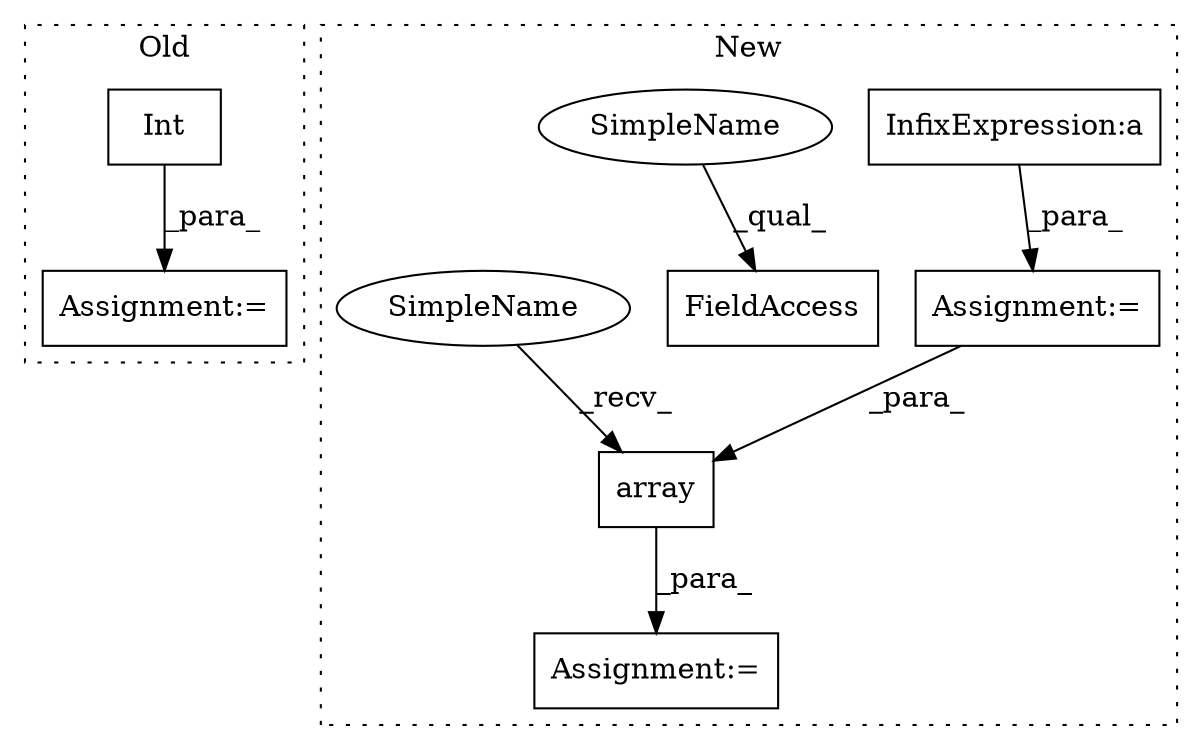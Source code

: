 digraph G {
subgraph cluster0 {
1 [label="Int" a="32" s="8020,8059" l="4,1" shape="box"];
5 [label="Assignment:=" a="7" s="8019" l="1" shape="box"];
label = "Old";
style="dotted";
}
subgraph cluster1 {
2 [label="array" a="32" s="8125,8321" l="19,-5" shape="box"];
3 [label="Assignment:=" a="7" s="8010" l="1" shape="box"];
4 [label="InfixExpression:a" a="27" s="8049" l="3" shape="box"];
6 [label="Assignment:=" a="7" s="8118" l="1" shape="box"];
7 [label="FieldAccess" a="22" s="8085" l="9" shape="box"];
8 [label="SimpleName" a="42" s="8085" l="5" shape="ellipse"];
9 [label="SimpleName" a="42" s="8119" l="5" shape="ellipse"];
label = "New";
style="dotted";
}
1 -> 5 [label="_para_"];
2 -> 6 [label="_para_"];
3 -> 2 [label="_para_"];
4 -> 3 [label="_para_"];
8 -> 7 [label="_qual_"];
9 -> 2 [label="_recv_"];
}